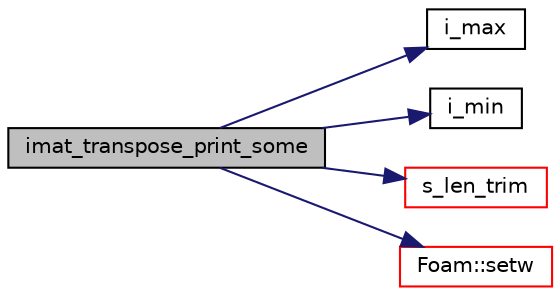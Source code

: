 digraph "imat_transpose_print_some"
{
  bgcolor="transparent";
  edge [fontname="Helvetica",fontsize="10",labelfontname="Helvetica",labelfontsize="10"];
  node [fontname="Helvetica",fontsize="10",shape=record];
  rankdir="LR";
  Node1 [label="imat_transpose_print_some",height=0.2,width=0.4,color="black", fillcolor="grey75", style="filled", fontcolor="black"];
  Node1 -> Node2 [color="midnightblue",fontsize="10",style="solid",fontname="Helvetica"];
  Node2 [label="i_max",height=0.2,width=0.4,color="black",URL="$a07496.html#a39b4dafabe7b48ed26a0dd566c2fcb0f"];
  Node1 -> Node3 [color="midnightblue",fontsize="10",style="solid",fontname="Helvetica"];
  Node3 [label="i_min",height=0.2,width=0.4,color="black",URL="$a07496.html#a234ed6a85c98967dda80c297e4024136"];
  Node1 -> Node4 [color="midnightblue",fontsize="10",style="solid",fontname="Helvetica"];
  Node4 [label="s_len_trim",height=0.2,width=0.4,color="red",URL="$a07496.html#a20114dd307d831b978c272f48ddd493d"];
  Node1 -> Node5 [color="midnightblue",fontsize="10",style="solid",fontname="Helvetica"];
  Node5 [label="Foam::setw",height=0.2,width=0.4,color="red",URL="$a10733.html#a3318127f6f23246407ca749a0a0ea03c"];
}
